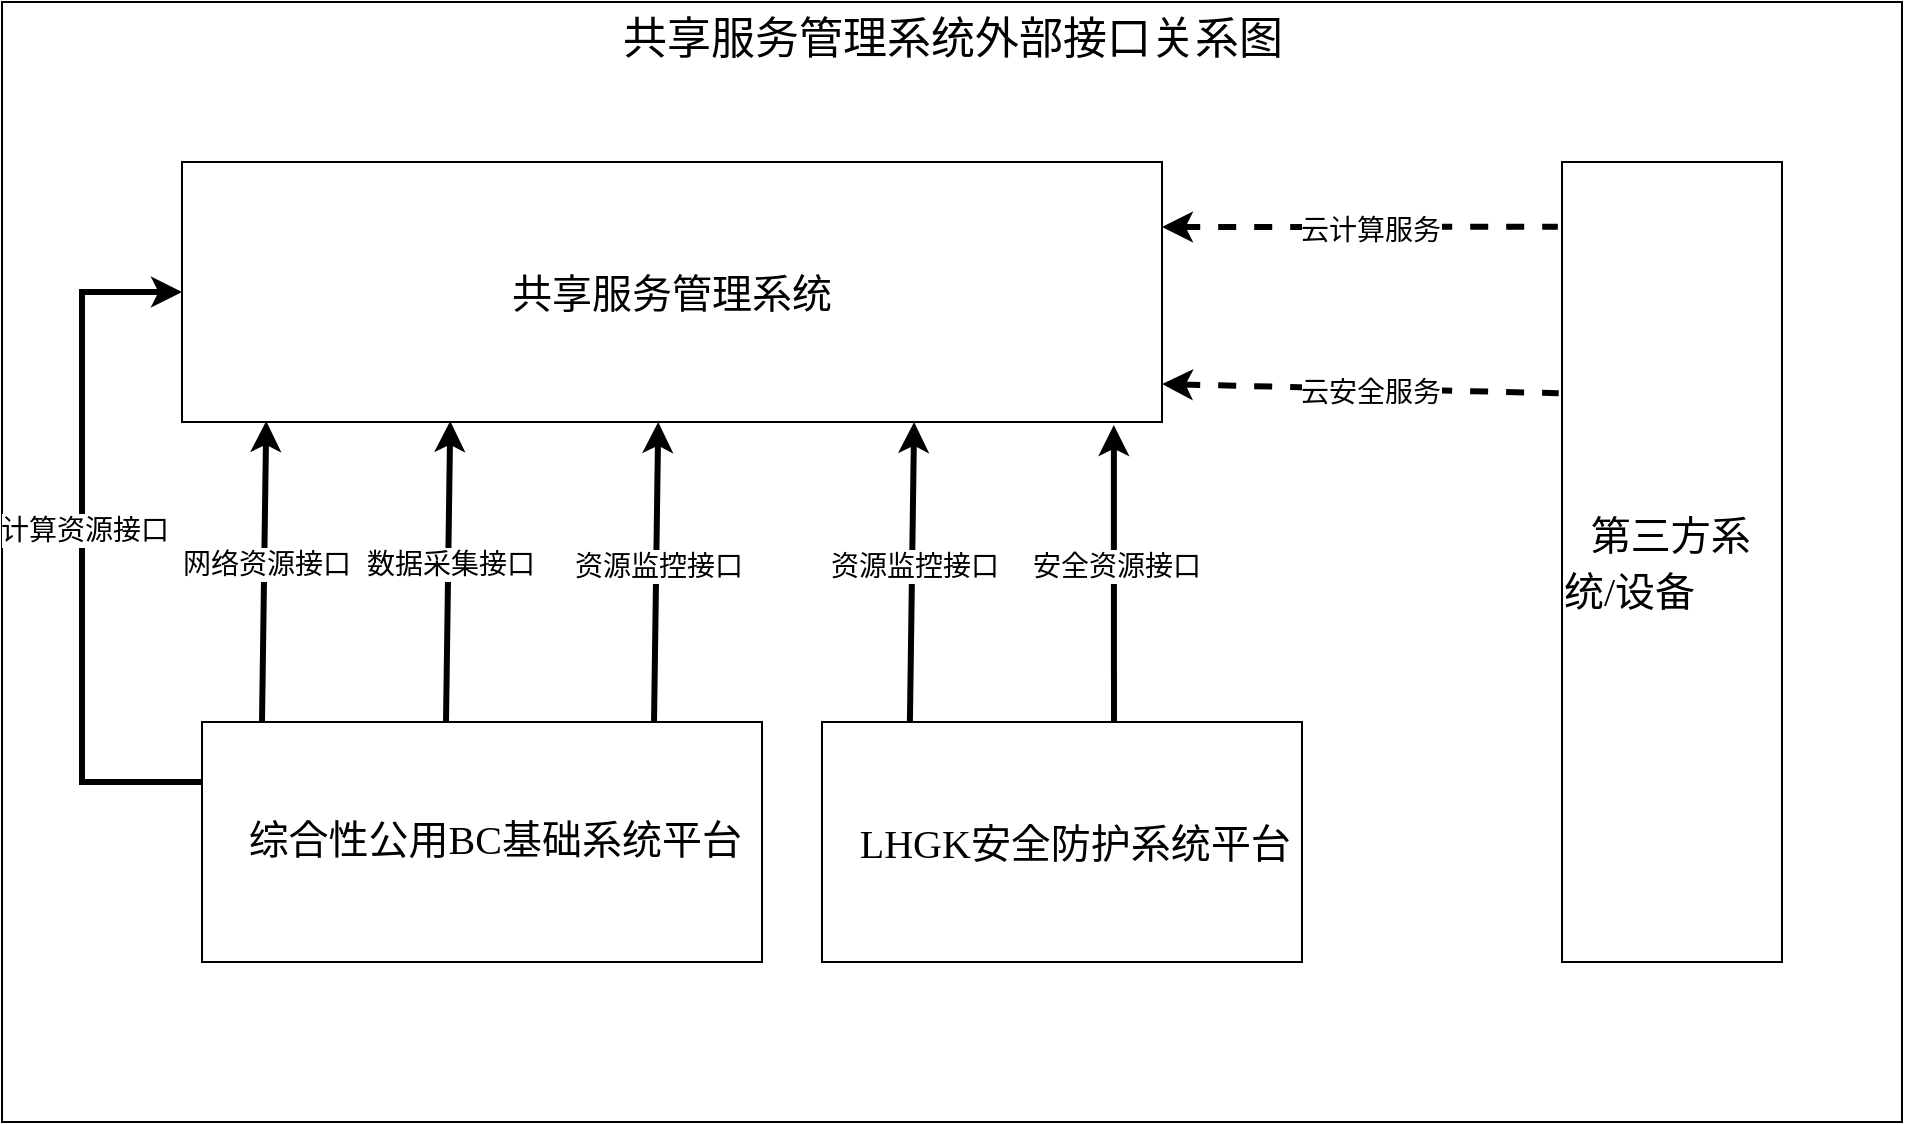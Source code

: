 <mxfile version="22.1.18" type="device">
  <diagram name="第 1 页" id="pq7JyjLnyHUmeRn2MOJr">
    <mxGraphModel dx="1434" dy="786" grid="1" gridSize="10" guides="1" tooltips="1" connect="1" arrows="1" fold="1" page="1" pageScale="1" pageWidth="827" pageHeight="1169" math="0" shadow="0">
      <root>
        <mxCell id="0" />
        <mxCell id="1" parent="0" />
        <mxCell id="zzQcJuubzMULywM2BBdS-26" value="共享服务管理系统外部接口关系图" style="rounded=0;html=1;align=center;labelPosition=center;verticalLabelPosition=top;verticalAlign=bottom;spacing=-32;fontSize=22;" parent="1" vertex="1">
          <mxGeometry x="50" y="50" width="950" height="560" as="geometry" />
        </mxCell>
        <mxCell id="zzQcJuubzMULywM2BBdS-1" value="&lt;font style=&quot;font-size: 20px;&quot;&gt;共享服务管理系统&lt;/font&gt;" style="rounded=0;whiteSpace=wrap;html=1;" parent="1" vertex="1">
          <mxGeometry x="140" y="130" width="490" height="130" as="geometry" />
        </mxCell>
        <mxCell id="zzQcJuubzMULywM2BBdS-4" value="&lt;p style=&quot;margin: 0pt 0pt 0.0pt; text-indent: 10pt; line-height: 28px; font-family: 仿宋; font-size: 20px; text-align: start;&quot; class=&quot;MsoNormal&quot;&gt;LHGK安全防护系统&lt;span style=&quot;&quot;&gt;平台&lt;/span&gt;&lt;/p&gt;" style="rounded=0;whiteSpace=wrap;html=1;" parent="1" vertex="1">
          <mxGeometry x="460" y="410" width="240" height="120" as="geometry" />
        </mxCell>
        <mxCell id="zzQcJuubzMULywM2BBdS-5" value="&lt;p style=&quot;margin: 0pt 0pt 0.0pt; text-indent: 10pt; line-height: 28px; font-family: 仿宋; text-align: start;&quot; class=&quot;MsoNormal&quot;&gt;&lt;font style=&quot;font-size: 20px;&quot;&gt;综合性公用BC基础系统平台&lt;/font&gt;&lt;/p&gt;" style="rounded=0;whiteSpace=wrap;html=1;" parent="1" vertex="1">
          <mxGeometry x="150" y="410" width="280" height="120" as="geometry" />
        </mxCell>
        <mxCell id="zzQcJuubzMULywM2BBdS-10" value="" style="endArrow=classic;startArrow=none;html=1;rounded=0;entryX=0.908;entryY=1.012;entryDx=0;entryDy=0;entryPerimeter=0;strokeWidth=3;startFill=0;exitX=0.5;exitY=0;exitDx=0;exitDy=0;" parent="1" edge="1">
          <mxGeometry width="50" height="50" relative="1" as="geometry">
            <mxPoint x="606" y="410" as="sourcePoint" />
            <mxPoint x="605.92" y="261.56" as="targetPoint" />
          </mxGeometry>
        </mxCell>
        <mxCell id="zzQcJuubzMULywM2BBdS-11" value="安全资源接口" style="edgeLabel;html=1;align=center;verticalAlign=middle;resizable=0;points=[];fontSize=14;" parent="zzQcJuubzMULywM2BBdS-10" vertex="1" connectable="0">
          <mxGeometry x="0.048" y="-1" relative="1" as="geometry">
            <mxPoint as="offset" />
          </mxGeometry>
        </mxCell>
        <mxCell id="zzQcJuubzMULywM2BBdS-14" value="" style="endArrow=classic;startArrow=none;html=1;rounded=0;entryX=0.157;entryY=1.005;entryDx=0;entryDy=0;entryPerimeter=0;strokeWidth=3;startFill=0;exitX=0.421;exitY=0.004;exitDx=0;exitDy=0;exitPerimeter=0;" parent="1" edge="1">
          <mxGeometry width="50" height="50" relative="1" as="geometry">
            <mxPoint x="180.0" y="410" as="sourcePoint" />
            <mxPoint x="182.12" y="259.52" as="targetPoint" />
          </mxGeometry>
        </mxCell>
        <mxCell id="zzQcJuubzMULywM2BBdS-15" value="网络资源接口" style="edgeLabel;html=1;align=center;verticalAlign=middle;resizable=0;points=[];fontSize=14;" parent="zzQcJuubzMULywM2BBdS-14" vertex="1" connectable="0">
          <mxGeometry x="0.048" y="-1" relative="1" as="geometry">
            <mxPoint as="offset" />
          </mxGeometry>
        </mxCell>
        <mxCell id="zzQcJuubzMULywM2BBdS-17" value="" style="endArrow=classic;startArrow=none;html=1;rounded=0;strokeWidth=3;startFill=0;exitX=0;exitY=0.25;exitDx=0;exitDy=0;entryX=0;entryY=0.5;entryDx=0;entryDy=0;edgeStyle=orthogonalEdgeStyle;" parent="1" source="zzQcJuubzMULywM2BBdS-5" target="zzQcJuubzMULywM2BBdS-1" edge="1">
          <mxGeometry width="50" height="50" relative="1" as="geometry">
            <mxPoint x="100.0" y="406.08" as="sourcePoint" />
            <mxPoint x="100.9" y="260" as="targetPoint" />
            <Array as="points">
              <mxPoint x="90" y="440" />
              <mxPoint x="90" y="195" />
            </Array>
          </mxGeometry>
        </mxCell>
        <mxCell id="zzQcJuubzMULywM2BBdS-18" value="计算资源接口" style="edgeLabel;html=1;align=center;verticalAlign=middle;resizable=0;points=[];fontSize=14;" parent="zzQcJuubzMULywM2BBdS-17" vertex="1" connectable="0">
          <mxGeometry x="0.048" y="-1" relative="1" as="geometry">
            <mxPoint as="offset" />
          </mxGeometry>
        </mxCell>
        <mxCell id="7v0hvFD1F2ec3wBFA-_k-1" value="&lt;p style=&quot;margin: 0pt 0pt 0.0pt; text-indent: 10pt; line-height: 28px; font-family: 仿宋; font-size: 20px; text-align: start;&quot; class=&quot;MsoNormal&quot;&gt;&lt;font style=&quot;font-size: 20px;&quot; face=&quot;仿宋&quot;&gt;第三方系统&lt;/font&gt;&lt;font style=&quot;font-size: 20px;&quot; face=&quot;仿宋&quot;&gt;/设备&lt;/font&gt;&lt;/p&gt;" style="rounded=0;whiteSpace=wrap;html=1;horizontal=1;textDirection=ltr;" parent="1" vertex="1">
          <mxGeometry x="830" y="130" width="110" height="400" as="geometry" />
        </mxCell>
        <mxCell id="7v0hvFD1F2ec3wBFA-_k-3" value="" style="endArrow=classic;startArrow=none;html=1;rounded=0;entryX=0.157;entryY=1.005;entryDx=0;entryDy=0;entryPerimeter=0;strokeWidth=3;startFill=0;exitX=0.421;exitY=0.004;exitDx=0;exitDy=0;exitPerimeter=0;" parent="1" edge="1">
          <mxGeometry width="50" height="50" relative="1" as="geometry">
            <mxPoint x="272.0" y="410" as="sourcePoint" />
            <mxPoint x="274.12" y="259.52" as="targetPoint" />
          </mxGeometry>
        </mxCell>
        <mxCell id="7v0hvFD1F2ec3wBFA-_k-4" value="数据采集接口" style="edgeLabel;html=1;align=center;verticalAlign=middle;resizable=0;points=[];fontSize=14;" parent="7v0hvFD1F2ec3wBFA-_k-3" vertex="1" connectable="0">
          <mxGeometry x="0.048" y="-1" relative="1" as="geometry">
            <mxPoint as="offset" />
          </mxGeometry>
        </mxCell>
        <mxCell id="7v0hvFD1F2ec3wBFA-_k-5" value="" style="endArrow=none;startArrow=classic;html=1;rounded=0;entryX=-0.019;entryY=0.081;entryDx=0;entryDy=0;entryPerimeter=0;strokeWidth=3;startFill=1;exitX=1;exitY=0.25;exitDx=0;exitDy=0;endFill=0;dashed=1;" parent="1" source="zzQcJuubzMULywM2BBdS-1" target="7v0hvFD1F2ec3wBFA-_k-1" edge="1">
          <mxGeometry width="50" height="50" relative="1" as="geometry">
            <mxPoint x="721.92" y="327.79" as="sourcePoint" />
            <mxPoint x="719.92" y="179.79" as="targetPoint" />
          </mxGeometry>
        </mxCell>
        <mxCell id="7v0hvFD1F2ec3wBFA-_k-6" value="云计算服务" style="edgeLabel;html=1;align=center;verticalAlign=middle;resizable=0;points=[];fontSize=14;" parent="7v0hvFD1F2ec3wBFA-_k-5" vertex="1" connectable="0">
          <mxGeometry x="0.048" y="-1" relative="1" as="geometry">
            <mxPoint as="offset" />
          </mxGeometry>
        </mxCell>
        <mxCell id="7v0hvFD1F2ec3wBFA-_k-7" value="" style="endArrow=classic;startArrow=none;html=1;rounded=0;entryX=0.157;entryY=1.005;entryDx=0;entryDy=0;entryPerimeter=0;strokeWidth=3;startFill=0;exitX=0.421;exitY=0.004;exitDx=0;exitDy=0;exitPerimeter=0;" parent="1" edge="1">
          <mxGeometry width="50" height="50" relative="1" as="geometry">
            <mxPoint x="376.0" y="410.48" as="sourcePoint" />
            <mxPoint x="378.12" y="260" as="targetPoint" />
          </mxGeometry>
        </mxCell>
        <mxCell id="7v0hvFD1F2ec3wBFA-_k-8" value="资源监控接口" style="edgeLabel;html=1;align=center;verticalAlign=middle;resizable=0;points=[];fontSize=14;" parent="7v0hvFD1F2ec3wBFA-_k-7" vertex="1" connectable="0">
          <mxGeometry x="0.048" y="-1" relative="1" as="geometry">
            <mxPoint as="offset" />
          </mxGeometry>
        </mxCell>
        <mxCell id="7v0hvFD1F2ec3wBFA-_k-9" value="&lt;br&gt;" style="edgeLabel;html=1;align=center;verticalAlign=middle;resizable=0;points=[];" parent="7v0hvFD1F2ec3wBFA-_k-7" vertex="1" connectable="0">
          <mxGeometry x="0.062" y="7" relative="1" as="geometry">
            <mxPoint as="offset" />
          </mxGeometry>
        </mxCell>
        <mxCell id="7v0hvFD1F2ec3wBFA-_k-10" value="" style="endArrow=classic;startArrow=none;html=1;rounded=0;entryX=0.157;entryY=1.005;entryDx=0;entryDy=0;entryPerimeter=0;strokeWidth=3;startFill=0;exitX=0.421;exitY=0.004;exitDx=0;exitDy=0;exitPerimeter=0;" parent="1" edge="1">
          <mxGeometry width="50" height="50" relative="1" as="geometry">
            <mxPoint x="503.94" y="410.48" as="sourcePoint" />
            <mxPoint x="506.06" y="260" as="targetPoint" />
          </mxGeometry>
        </mxCell>
        <mxCell id="7v0hvFD1F2ec3wBFA-_k-11" value="资源监控接口" style="edgeLabel;html=1;align=center;verticalAlign=middle;resizable=0;points=[];fontSize=14;" parent="7v0hvFD1F2ec3wBFA-_k-10" vertex="1" connectable="0">
          <mxGeometry x="0.048" y="-1" relative="1" as="geometry">
            <mxPoint as="offset" />
          </mxGeometry>
        </mxCell>
        <mxCell id="7v0hvFD1F2ec3wBFA-_k-12" value="&lt;br&gt;" style="edgeLabel;html=1;align=center;verticalAlign=middle;resizable=0;points=[];" parent="7v0hvFD1F2ec3wBFA-_k-10" vertex="1" connectable="0">
          <mxGeometry x="0.062" y="7" relative="1" as="geometry">
            <mxPoint as="offset" />
          </mxGeometry>
        </mxCell>
        <mxCell id="7v0hvFD1F2ec3wBFA-_k-15" value="" style="endArrow=none;startArrow=classic;html=1;rounded=0;entryX=-0.015;entryY=0.289;entryDx=0;entryDy=0;entryPerimeter=0;strokeWidth=3;startFill=1;exitX=1;exitY=0.25;exitDx=0;exitDy=0;endFill=0;dashed=1;" parent="1" target="7v0hvFD1F2ec3wBFA-_k-1" edge="1">
          <mxGeometry width="50" height="50" relative="1" as="geometry">
            <mxPoint x="630" y="241" as="sourcePoint" />
            <mxPoint x="848" y="240" as="targetPoint" />
          </mxGeometry>
        </mxCell>
        <mxCell id="7v0hvFD1F2ec3wBFA-_k-16" value="云安全服务" style="edgeLabel;html=1;align=center;verticalAlign=middle;resizable=0;points=[];fontSize=14;" parent="7v0hvFD1F2ec3wBFA-_k-15" vertex="1" connectable="0">
          <mxGeometry x="0.048" y="-1" relative="1" as="geometry">
            <mxPoint as="offset" />
          </mxGeometry>
        </mxCell>
      </root>
    </mxGraphModel>
  </diagram>
</mxfile>

